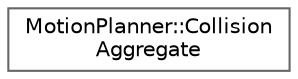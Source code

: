 digraph "Graphical Class Hierarchy"
{
 // LATEX_PDF_SIZE
  bgcolor="transparent";
  edge [fontname=Helvetica,fontsize=10,labelfontname=Helvetica,labelfontsize=10];
  node [fontname=Helvetica,fontsize=10,shape=box,height=0.2,width=0.4];
  rankdir="LR";
  Node0 [label="MotionPlanner::Collision\lAggregate",height=0.2,width=0.4,color="grey40", fillcolor="white", style="filled",URL="$class_motion_planner_1_1_collision_aggregate.html",tooltip=" "];
}
